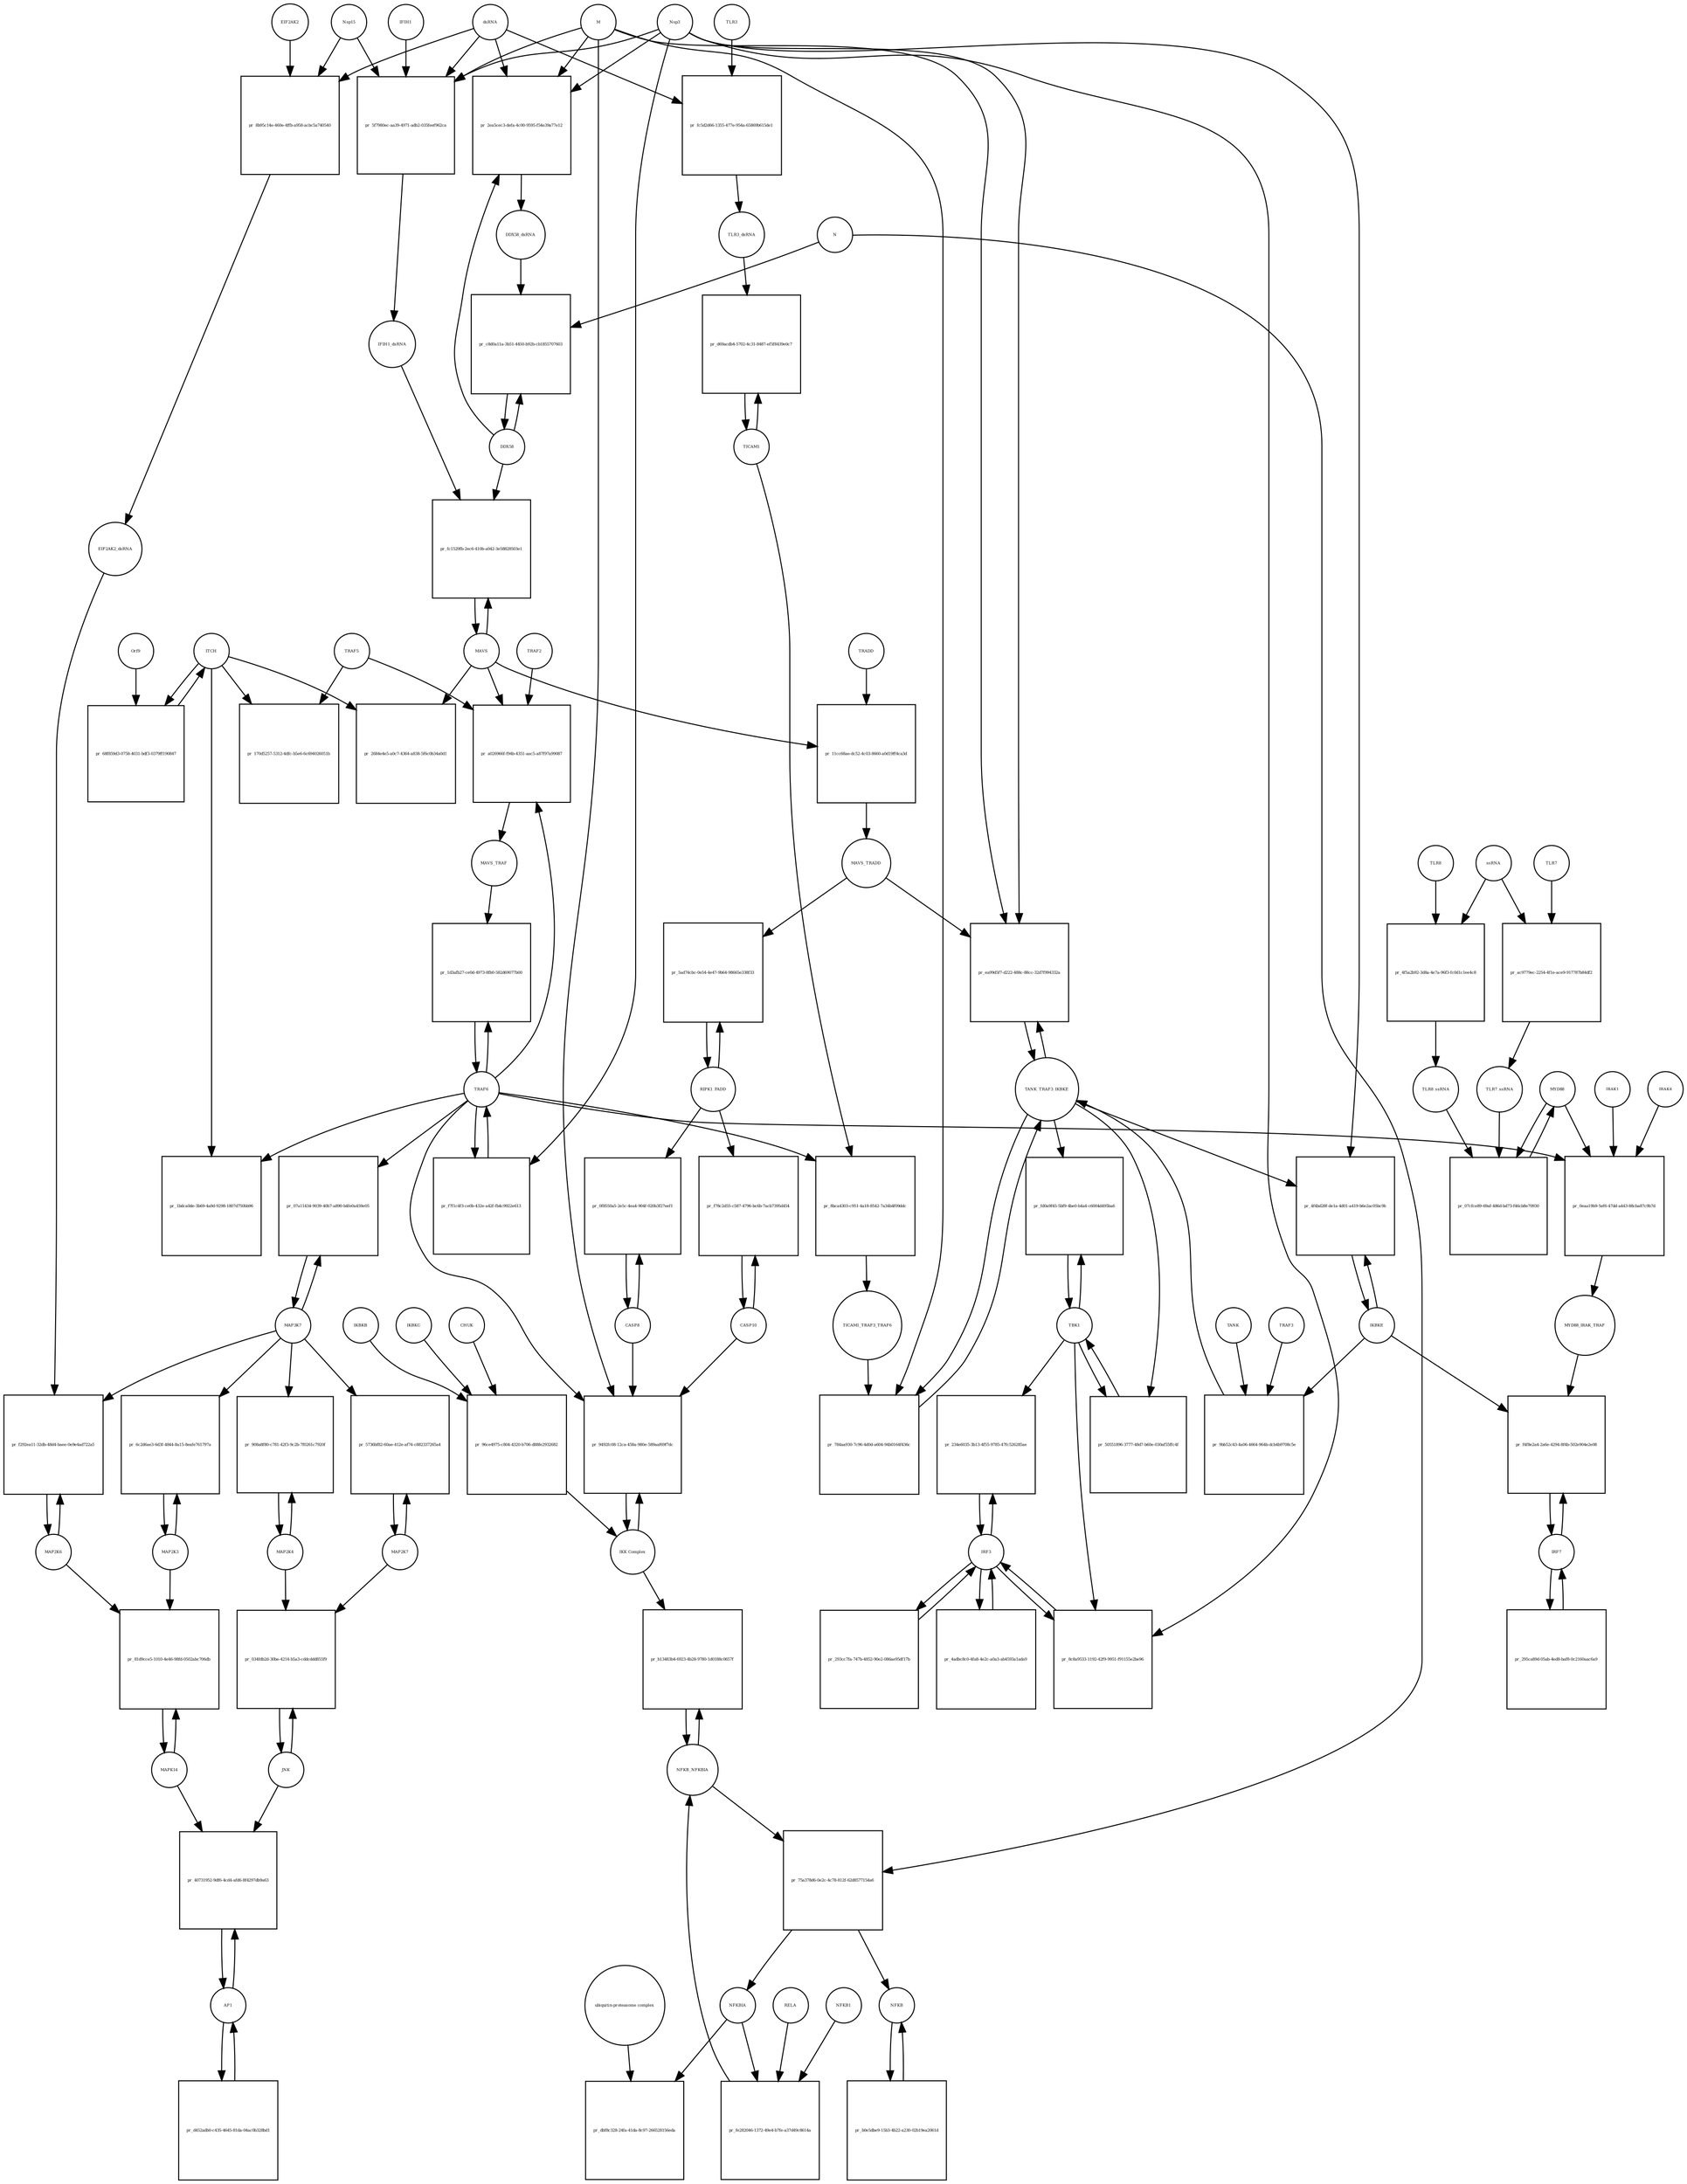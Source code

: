 strict digraph  {
dsRNA [annotation="", bipartite=0, cls="nucleic acid feature", fontsize=4, label=dsRNA, shape=circle];
"pr_2ea5cec3-defa-4c00-9595-f54e39a77e12" [annotation="", bipartite=1, cls=process, fontsize=4, label="pr_2ea5cec3-defa-4c00-9595-f54e39a77e12", shape=square];
DDX58_dsRNA [annotation="", bipartite=0, cls=complex, fontsize=4, label=DDX58_dsRNA, shape=circle];
M [annotation=urn_miriam_ncbiprotein_1796318601, bipartite=0, cls=macromolecule, fontsize=4, label=M, shape=circle];
Nsp3 [annotation=urn_miriam_ncbiprotein_1802476807, bipartite=0, cls=macromolecule, fontsize=4, label=Nsp3, shape=circle];
DDX58 [annotation=urn_miriam_hgnc_19102, bipartite=0, cls=macromolecule, fontsize=4, label=DDX58, shape=circle];
"pr_5f7980ec-aa39-4971-adb2-035feef962ca" [annotation="", bipartite=1, cls=process, fontsize=4, label="pr_5f7980ec-aa39-4971-adb2-035feef962ca", shape=square];
IFIH1_dsRNA [annotation="", bipartite=0, cls=complex, fontsize=4, label=IFIH1_dsRNA, shape=circle];
Nsp15 [annotation=urn_miriam_ncbiprotein_1802476818, bipartite=0, cls=macromolecule, fontsize=4, label=Nsp15, shape=circle];
IFIH1 [annotation=urn_miriam_hgnc_18873, bipartite=0, cls=macromolecule, fontsize=4, label=IFIH1, shape=circle];
"pr_c8d0a11a-3b51-4450-b92b-cb1855707603" [annotation="", bipartite=1, cls=process, fontsize=4, label="pr_c8d0a11a-3b51-4450-b92b-cb1855707603", shape=square];
N [annotation=urn_miriam_ncbiprotein_1798174255, bipartite=0, cls=macromolecule, fontsize=4, label=N, shape=circle];
MAVS [annotation=urn_miriam_hgnc_29233, bipartite=0, cls="macromolecule multimer", fontsize=4, label=MAVS, shape=circle];
"pr_fc1529fb-2ec6-410b-a042-3e58828503e1" [annotation="", bipartite=1, cls=process, fontsize=4, label="pr_fc1529fb-2ec6-410b-a042-3e58828503e1", shape=square];
NFKBIA [annotation=urn_miriam_hgnc_7797, bipartite=0, cls=macromolecule, fontsize=4, label=NFKBIA, shape=circle];
"pr_dbf8c328-24fa-41da-8c97-266528156eda" [annotation="", bipartite=1, cls=process, fontsize=4, label="pr_dbf8c328-24fa-41da-8c97-266528156eda", shape=square];
"ubiquitin-proteasome complex" [annotation="", bipartite=0, cls=complex, fontsize=4, label="ubiquitin-proteasome complex", shape=circle];
IRF3 [annotation=urn_miriam_hgnc_6118, bipartite=0, cls=macromolecule, fontsize=4, label=IRF3, shape=circle];
"pr_234e6035-3b13-4f55-9785-47fc526285ae" [annotation="", bipartite=1, cls=process, fontsize=4, label="pr_234e6035-3b13-4f55-9785-47fc526285ae", shape=square];
TBK1 [annotation="", bipartite=0, cls=macromolecule, fontsize=4, label=TBK1, shape=circle];
"pr_8c8a9533-1192-42f9-9951-f91155e2be96" [annotation="", bipartite=1, cls=process, fontsize=4, label="pr_8c8a9533-1192-42f9-9951-f91155e2be96", shape=square];
IRF7 [annotation=urn_miriam_hgnc_6122, bipartite=0, cls="macromolecule multimer", fontsize=4, label=IRF7, shape=circle];
"pr_f4f8e2a4-2a6e-4294-8f4b-502e904e2e08" [annotation="", bipartite=1, cls=process, fontsize=4, label="pr_f4f8e2a4-2a6e-4294-8f4b-502e904e2e08", shape=square];
IKBKE [annotation=urn_miriam_hgnc_14552, bipartite=0, cls=macromolecule, fontsize=4, label=IKBKE, shape=circle];
MYD88_IRAK_TRAF [annotation="", bipartite=0, cls=complex, fontsize=4, label=MYD88_IRAK_TRAF, shape=circle];
TRAF6 [annotation=urn_miriam_hgnc_12036, bipartite=0, cls=macromolecule, fontsize=4, label=TRAF6, shape=circle];
"pr_1d3afb27-ce0d-4973-8fb0-582d69077b00" [annotation="", bipartite=1, cls=process, fontsize=4, label="pr_1d3afb27-ce0d-4973-8fb0-582d69077b00", shape=square];
MAVS_TRAF [annotation="", bipartite=0, cls=complex, fontsize=4, label=MAVS_TRAF, shape=circle];
"pr_2684e4e5-a0c7-4364-a838-5f6c0b34a0d1" [annotation="", bipartite=1, cls=process, fontsize=4, label="pr_2684e4e5-a0c7-4364-a838-5f6c0b34a0d1", shape=square];
ITCH [annotation="", bipartite=0, cls=macromolecule, fontsize=4, label=ITCH, shape=circle];
TRAF5 [annotation=urn_miriam_hgnc_12035, bipartite=0, cls=macromolecule, fontsize=4, label=TRAF5, shape=circle];
"pr_170d5257-5312-4dfc-b5e6-6c694026051b" [annotation="", bipartite=1, cls=process, fontsize=4, label="pr_170d5257-5312-4dfc-b5e6-6c694026051b", shape=square];
"pr_1bdca0de-3b69-4a9d-9298-1807d750bb96" [annotation="", bipartite=1, cls=process, fontsize=4, label="pr_1bdca0de-3b69-4a9d-9298-1807d750bb96", shape=square];
TICAM1 [annotation=urn_miriam_hgnc_18348, bipartite=0, cls=macromolecule, fontsize=4, label=TICAM1, shape=circle];
"pr_d69acdb4-5702-4c31-8487-ef5f8439e0c7" [annotation="", bipartite=1, cls=process, fontsize=4, label="pr_d69acdb4-5702-4c31-8487-ef5f8439e0c7", shape=square];
TLR3_dsRNA [annotation="", bipartite=0, cls=complex, fontsize=4, label=TLR3_dsRNA, shape=circle];
TLR3 [annotation=urn_miriam_hgnc_11849, bipartite=0, cls="macromolecule multimer", fontsize=4, label=TLR3, shape=circle];
"pr_fc5d2d66-1355-477e-954a-65869b615de1" [annotation="", bipartite=1, cls=process, fontsize=4, label="pr_fc5d2d66-1355-477e-954a-65869b615de1", shape=square];
"pr_8bca4303-c951-4a18-8542-7a34b4f09ddc" [annotation="", bipartite=1, cls=process, fontsize=4, label="pr_8bca4303-c951-4a18-8542-7a34b4f09ddc", shape=square];
TICAM1_TRAF3_TRAF6 [annotation="", bipartite=0, cls=complex, fontsize=4, label=TICAM1_TRAF3_TRAF6, shape=circle];
TANK_TRAF3_IKBKE [annotation="", bipartite=0, cls=complex, fontsize=4, label=TANK_TRAF3_IKBKE, shape=circle];
"pr_784aa930-7c96-4d0d-a604-94b0164f436c" [annotation="", bipartite=1, cls=process, fontsize=4, label="pr_784aa930-7c96-4d0d-a604-94b0164f436c", shape=square];
"pr_fd0a9f45-5bf9-4be0-b4a4-c6004d495ba6" [annotation="", bipartite=1, cls=process, fontsize=4, label="pr_fd0a9f45-5bf9-4be0-b4a4-c6004d495ba6", shape=square];
"pr_4f4bd28f-de1a-4d01-a419-b6e2ac05bc9b" [annotation="", bipartite=1, cls=process, fontsize=4, label="pr_4f4bd28f-de1a-4d01-a419-b6e2ac05bc9b", shape=square];
MYD88 [annotation="", bipartite=0, cls=macromolecule, fontsize=4, label=MYD88, shape=circle];
"pr_0eaa19b9-5ef6-47dd-a443-88cba87c9b7d" [annotation="", bipartite=1, cls=process, fontsize=4, label="pr_0eaa19b9-5ef6-47dd-a443-88cba87c9b7d", shape=square];
IRAK1 [annotation=urn_miriam_hgnc_6112, bipartite=0, cls=macromolecule, fontsize=4, label=IRAK1, shape=circle];
IRAK4 [annotation=urn_miriam_hgnc_17967, bipartite=0, cls=macromolecule, fontsize=4, label=IRAK4, shape=circle];
TLR7 [annotation=urn_miriam_hgnc_15631, bipartite=0, cls=macromolecule, fontsize=4, label=TLR7, shape=circle];
"pr_ac9779ec-2254-4f1e-ace9-917787b84df2" [annotation="", bipartite=1, cls=process, fontsize=4, label="pr_ac9779ec-2254-4f1e-ace9-917787b84df2", shape=square];
TLR7_ssRNA [annotation="", bipartite=0, cls=complex, fontsize=4, label=TLR7_ssRNA, shape=circle];
ssRNA [annotation="", bipartite=0, cls="nucleic acid feature", fontsize=4, label=ssRNA, shape=circle];
TLR8 [annotation=urn_miriam_hgnc_15632, bipartite=0, cls=macromolecule, fontsize=4, label=TLR8, shape=circle];
"pr_4f5a2b92-3d8a-4e7a-96f3-fc0d1c1ee4c8" [annotation="", bipartite=1, cls=process, fontsize=4, label="pr_4f5a2b92-3d8a-4e7a-96f3-fc0d1c1ee4c8", shape=square];
TLR8_ssRNA [annotation="", bipartite=0, cls=complex, fontsize=4, label=TLR8_ssRNA, shape=circle];
"pr_07cfce89-69af-486d-bd73-f46cb8e70930" [annotation="", bipartite=1, cls=process, fontsize=4, label="pr_07cfce89-69af-486d-bd73-f46cb8e70930", shape=square];
MAP3K7 [annotation="", bipartite=0, cls=macromolecule, fontsize=4, label=MAP3K7, shape=circle];
"pr_07a11434-9039-40b7-a890-b4fe0a459e05" [annotation="", bipartite=1, cls=process, fontsize=4, label="pr_07a11434-9039-40b7-a890-b4fe0a459e05", shape=square];
TRAF2 [annotation=urn_miriam_hgnc_12032, bipartite=0, cls=macromolecule, fontsize=4, label=TRAF2, shape=circle];
"pr_a026966f-f94b-4351-aac5-a87f97a99087" [annotation="", bipartite=1, cls=process, fontsize=4, label="pr_a026966f-f94b-4351-aac5-a87f97a99087", shape=square];
"pr_68f859d3-0758-4031-bdf3-0379ff190847" [annotation="", bipartite=1, cls=process, fontsize=4, label="pr_68f859d3-0758-4031-bdf3-0379ff190847", shape=square];
Orf9 [annotation=urn_miriam_uniprot_P59636, bipartite=0, cls=macromolecule, fontsize=4, label=Orf9, shape=circle];
"pr_11cc68ae-dc52-4c03-8660-a0d19ff4ca3d" [annotation="", bipartite=1, cls=process, fontsize=4, label="pr_11cc68ae-dc52-4c03-8660-a0d19ff4ca3d", shape=square];
MAVS_TRADD [annotation="", bipartite=0, cls=complex, fontsize=4, label=MAVS_TRADD, shape=circle];
TRADD [annotation=urn_miriam_hgnc_12030, bipartite=0, cls=macromolecule, fontsize=4, label=TRADD, shape=circle];
"pr_f7f1c4f3-ce0b-432e-a42f-fb4c9922e613" [annotation="", bipartite=1, cls=process, fontsize=4, label="pr_f7f1c4f3-ce0b-432e-a42f-fb4c9922e613", shape=square];
AP1 [annotation="", bipartite=0, cls=complex, fontsize=4, label=AP1, shape=circle];
"pr_40731952-9df6-4cd4-afd6-8f4297db9a63" [annotation="", bipartite=1, cls=process, fontsize=4, label="pr_40731952-9df6-4cd4-afd6-8f4297db9a63", shape=square];
MAPK14 [annotation="", bipartite=0, cls=macromolecule, fontsize=4, label=MAPK14, shape=circle];
JNK [annotation="", bipartite=0, cls=complex, fontsize=4, label=JNK, shape=circle];
"pr_034fdb2d-30be-4214-b5a3-cddcddd855f9" [annotation="", bipartite=1, cls=process, fontsize=4, label="pr_034fdb2d-30be-4214-b5a3-cddcddd855f9", shape=square];
MAP2K7 [annotation="", bipartite=0, cls=macromolecule, fontsize=4, label=MAP2K7, shape=circle];
MAP2K4 [annotation="", bipartite=0, cls=macromolecule, fontsize=4, label=MAP2K4, shape=circle];
"pr_908a8f80-c781-42f3-9c2b-7f0261c7920f" [annotation="", bipartite=1, cls=process, fontsize=4, label="pr_908a8f80-c781-42f3-9c2b-7f0261c7920f", shape=square];
"pr_5736bf82-60ae-412e-af74-c882337265a4" [annotation="", bipartite=1, cls=process, fontsize=4, label="pr_5736bf82-60ae-412e-af74-c882337265a4", shape=square];
MAP2K3 [annotation="", bipartite=0, cls=macromolecule, fontsize=4, label=MAP2K3, shape=circle];
"pr_6c2d6ae3-6d3f-4844-8a15-8eafe761797a" [annotation="", bipartite=1, cls=process, fontsize=4, label="pr_6c2d6ae3-6d3f-4844-8a15-8eafe761797a", shape=square];
MAP2K6 [annotation="", bipartite=0, cls=macromolecule, fontsize=4, label=MAP2K6, shape=circle];
"pr_f292ea11-32db-48d4-baee-0e9e4ad722a5" [annotation="", bipartite=1, cls=process, fontsize=4, label="pr_f292ea11-32db-48d4-baee-0e9e4ad722a5", shape=square];
EIF2AK2_dsRNA [annotation="", bipartite=0, cls=complex, fontsize=4, label=EIF2AK2_dsRNA, shape=circle];
"pr_8b95c14e-460e-4ffb-a958-acbc5a740540" [annotation="", bipartite=1, cls=process, fontsize=4, label="pr_8b95c14e-460e-4ffb-a958-acbc5a740540", shape=square];
EIF2AK2 [annotation=urn_miriam_hgnc_9437, bipartite=0, cls=macromolecule, fontsize=4, label=EIF2AK2, shape=circle];
RIPK1_FADD [annotation="", bipartite=0, cls=complex, fontsize=4, label=RIPK1_FADD, shape=circle];
"pr_5ad74cbc-0e54-4e47-9b64-98665e338f33" [annotation="", bipartite=1, cls=process, fontsize=4, label="pr_5ad74cbc-0e54-4e47-9b64-98665e338f33", shape=square];
CASP8 [annotation="", bipartite=0, cls=macromolecule, fontsize=4, label=CASP8, shape=circle];
"pr_0f8550a5-2e5c-4ea4-904f-020b3f27eef1" [annotation="", bipartite=1, cls=process, fontsize=4, label="pr_0f8550a5-2e5c-4ea4-904f-020b3f27eef1", shape=square];
CASP10 [annotation="", bipartite=0, cls=macromolecule, fontsize=4, label=CASP10, shape=circle];
"pr_f78c2d55-c587-4796-bc6b-7acb7395d454" [annotation="", bipartite=1, cls=process, fontsize=4, label="pr_f78c2d55-c587-4796-bc6b-7acb7395d454", shape=square];
NFKB_NFKBIA [annotation="", bipartite=0, cls=complex, fontsize=4, label=NFKB_NFKBIA, shape=circle];
"pr_b13483b4-6923-4b28-9780-1d0188c0657f" [annotation="", bipartite=1, cls=process, fontsize=4, label="pr_b13483b4-6923-4b28-9780-1d0188c0657f", shape=square];
"IKK Complex" [annotation="", bipartite=0, cls=complex, fontsize=4, label="IKK Complex", shape=circle];
"pr_75a378d6-0e2c-4c78-812f-62d8577154a6" [annotation="", bipartite=1, cls=process, fontsize=4, label="pr_75a378d6-0e2c-4c78-812f-62d8577154a6", shape=square];
NFKB [annotation="", bipartite=0, cls=complex, fontsize=4, label=NFKB, shape=circle];
"pr_9492fc08-12ca-458a-980e-589aaf69f7dc" [annotation="", bipartite=1, cls=process, fontsize=4, label="pr_9492fc08-12ca-458a-980e-589aaf69f7dc", shape=square];
"pr_fe282046-1372-49e4-b7fe-a37d49c8614a" [annotation="", bipartite=1, cls=process, fontsize=4, label="pr_fe282046-1372-49e4-b7fe-a37d49c8614a", shape=square];
RELA [annotation="", bipartite=0, cls=macromolecule, fontsize=4, label=RELA, shape=circle];
NFKB1 [annotation="", bipartite=0, cls=macromolecule, fontsize=4, label=NFKB1, shape=circle];
IKBKG [annotation="", bipartite=0, cls=macromolecule, fontsize=4, label=IKBKG, shape=circle];
"pr_96ce4975-c804-4320-b706-d88fe2932682" [annotation="", bipartite=1, cls=process, fontsize=4, label="pr_96ce4975-c804-4320-b706-d88fe2932682", shape=square];
CHUK [annotation="", bipartite=0, cls=macromolecule, fontsize=4, label=CHUK, shape=circle];
IKBKB [annotation="", bipartite=0, cls=macromolecule, fontsize=4, label=IKBKB, shape=circle];
"pr_ea99d5f7-d222-488c-88cc-32d7f994332a" [annotation="", bipartite=1, cls=process, fontsize=4, label="pr_ea99d5f7-d222-488c-88cc-32d7f994332a", shape=square];
"pr_50551896-3777-48d7-b60e-030af55ffc4f" [annotation="", bipartite=1, cls=process, fontsize=4, label="pr_50551896-3777-48d7-b60e-030af55ffc4f", shape=square];
"pr_81d9cce5-1010-4e46-98fd-0502abc706db" [annotation="", bipartite=1, cls=process, fontsize=4, label="pr_81d9cce5-1010-4e46-98fd-0502abc706db", shape=square];
TRAF3 [annotation="", bipartite=0, cls=macromolecule, fontsize=4, label=TRAF3, shape=circle];
"pr_9bb52c43-4a06-4664-964b-dcb4b9708c5e" [annotation="", bipartite=1, cls=process, fontsize=4, label="pr_9bb52c43-4a06-4664-964b-dcb4b9708c5e", shape=square];
TANK [annotation="", bipartite=0, cls=macromolecule, fontsize=4, label=TANK, shape=circle];
"pr_d452adb0-c435-4645-81da-04ac0b328bd1" [annotation="", bipartite=1, cls=process, fontsize=4, label="pr_d452adb0-c435-4645-81da-04ac0b328bd1", shape=square];
"pr_295ca89d-05ab-4ed8-baf8-0c2160aac6a9" [annotation="", bipartite=1, cls=process, fontsize=4, label="pr_295ca89d-05ab-4ed8-baf8-0c2160aac6a9", shape=square];
"pr_293cc7fa-747b-4852-90e2-086ae95df17b" [annotation="", bipartite=1, cls=process, fontsize=4, label="pr_293cc7fa-747b-4852-90e2-086ae95df17b", shape=square];
"pr_b0e5dbe9-15b3-4b22-a230-02b19ea2061d" [annotation="", bipartite=1, cls=process, fontsize=4, label="pr_b0e5dbe9-15b3-4b22-a230-02b19ea2061d", shape=square];
"pr_4adbc8c0-4fa8-4e2c-a0a3-ab4593a1ada9" [annotation="", bipartite=1, cls=process, fontsize=4, label="pr_4adbc8c0-4fa8-4e2c-a0a3-ab4593a1ada9", shape=square];
dsRNA -> "pr_2ea5cec3-defa-4c00-9595-f54e39a77e12"  [annotation="", interaction_type=consumption];
dsRNA -> "pr_5f7980ec-aa39-4971-adb2-035feef962ca"  [annotation="", interaction_type=consumption];
dsRNA -> "pr_fc5d2d66-1355-477e-954a-65869b615de1"  [annotation="", interaction_type=consumption];
dsRNA -> "pr_8b95c14e-460e-4ffb-a958-acbc5a740540"  [annotation="", interaction_type=consumption];
"pr_2ea5cec3-defa-4c00-9595-f54e39a77e12" -> DDX58_dsRNA  [annotation="", interaction_type=production];
DDX58_dsRNA -> "pr_c8d0a11a-3b51-4450-b92b-cb1855707603"  [annotation="urn_miriam_pubmed_25581309|urn_miriam_pubmed_28148787|urn_miriam_taxonomy_694009", interaction_type=catalysis];
M -> "pr_2ea5cec3-defa-4c00-9595-f54e39a77e12"  [annotation="urn_miriam_pubmed_20303872|urn_miriam_pubmed_19380580|urn_miriam_pubmed_31226023|urn_miriam_taxonomy_694009", interaction_type=inhibition];
M -> "pr_5f7980ec-aa39-4971-adb2-035feef962ca"  [annotation="urn_miriam_pubmed_28484023|urn_miriam_pubmed_19380580|urn_miriam_pubmed_31226023|urn_miriam_taxonomy_694009", interaction_type=inhibition];
M -> "pr_784aa930-7c96-4d0d-a604-94b0164f436c"  [annotation="urn_miriam_pubmed_19380580|urn_miriam_pubmed_19366914|urn_miriam_taxonomy_694009", interaction_type=inhibition];
M -> "pr_9492fc08-12ca-458a-980e-589aaf69f7dc"  [annotation="urn_miriam_pubmed_19366914|urn_miriam_pubmed_20303872|urn_miriam_pubmed_17705188|urn_miriam_pubmed_694009", interaction_type=inhibition];
M -> "pr_ea99d5f7-d222-488c-88cc-32d7f994332a"  [annotation="urn_miriam_pubmed_19366914|urn_miriam_pubmed_27164085|urn_miriam_pubmed_19380580|urn_miriam_taxonomy_694009", interaction_type=inhibition];
Nsp3 -> "pr_2ea5cec3-defa-4c00-9595-f54e39a77e12"  [annotation="urn_miriam_pubmed_20303872|urn_miriam_pubmed_19380580|urn_miriam_pubmed_31226023|urn_miriam_taxonomy_694009", interaction_type=inhibition];
Nsp3 -> "pr_5f7980ec-aa39-4971-adb2-035feef962ca"  [annotation="urn_miriam_pubmed_28484023|urn_miriam_pubmed_19380580|urn_miriam_pubmed_31226023|urn_miriam_taxonomy_694009", interaction_type=inhibition];
Nsp3 -> "pr_8c8a9533-1192-42f9-9951-f91155e2be96"  [annotation="urn_miriam_pubmed_17761676|urn_miriam_pubmed_31226023|urn_miriam_taxonomy_694009", interaction_type=inhibition];
Nsp3 -> "pr_4f4bd28f-de1a-4d01-a419-b6e2ac05bc9b"  [annotation="urn_miriam_pubmed_20303872|urn_miriam_pubmed_31226023|urn_miriam_taxonomy_694009", interaction_type=inhibition];
Nsp3 -> "pr_f7f1c4f3-ce0b-432e-a42f-fb4c9922e613"  [annotation="urn_miriam_pubmed_27164085|urn_miriam_taxonomy_694009", interaction_type=catalysis];
Nsp3 -> "pr_ea99d5f7-d222-488c-88cc-32d7f994332a"  [annotation="urn_miriam_pubmed_19366914|urn_miriam_pubmed_27164085|urn_miriam_pubmed_19380580|urn_miriam_taxonomy_694009", interaction_type=inhibition];
DDX58 -> "pr_2ea5cec3-defa-4c00-9595-f54e39a77e12"  [annotation="", interaction_type=consumption];
DDX58 -> "pr_c8d0a11a-3b51-4450-b92b-cb1855707603"  [annotation="", interaction_type=consumption];
DDX58 -> "pr_fc1529fb-2ec6-410b-a042-3e58828503e1"  [annotation=urn_miriam_pubmed_25581309, interaction_type=catalysis];
"pr_5f7980ec-aa39-4971-adb2-035feef962ca" -> IFIH1_dsRNA  [annotation="", interaction_type=production];
IFIH1_dsRNA -> "pr_fc1529fb-2ec6-410b-a042-3e58828503e1"  [annotation=urn_miriam_pubmed_25581309, interaction_type=catalysis];
Nsp15 -> "pr_5f7980ec-aa39-4971-adb2-035feef962ca"  [annotation="urn_miriam_pubmed_28484023|urn_miriam_pubmed_19380580|urn_miriam_pubmed_31226023|urn_miriam_taxonomy_694009", interaction_type=inhibition];
Nsp15 -> "pr_8b95c14e-460e-4ffb-a958-acbc5a740540"  [annotation="urn_miriam_pubmed_28484023|urn_miriam_pubmed_19366914|urn_miriam_taxonomy_694009", interaction_type=inhibition];
IFIH1 -> "pr_5f7980ec-aa39-4971-adb2-035feef962ca"  [annotation="", interaction_type=consumption];
"pr_c8d0a11a-3b51-4450-b92b-cb1855707603" -> DDX58  [annotation="", interaction_type=production];
N -> "pr_c8d0a11a-3b51-4450-b92b-cb1855707603"  [annotation="urn_miriam_pubmed_25581309|urn_miriam_pubmed_28148787|urn_miriam_taxonomy_694009", interaction_type=inhibition];
N -> "pr_75a378d6-0e2c-4c78-812f-62d8577154a6"  [annotation="urn_miriam_pubmed_16143815|urn_miriam_taxonomy_694009", interaction_type=stimulation];
MAVS -> "pr_fc1529fb-2ec6-410b-a042-3e58828503e1"  [annotation="", interaction_type=consumption];
MAVS -> "pr_2684e4e5-a0c7-4364-a838-5f6c0b34a0d1"  [annotation="", interaction_type=consumption];
MAVS -> "pr_a026966f-f94b-4351-aac5-a87f97a99087"  [annotation="", interaction_type=consumption];
MAVS -> "pr_11cc68ae-dc52-4c03-8660-a0d19ff4ca3d"  [annotation="", interaction_type=consumption];
"pr_fc1529fb-2ec6-410b-a042-3e58828503e1" -> MAVS  [annotation="", interaction_type=production];
NFKBIA -> "pr_dbf8c328-24fa-41da-8c97-266528156eda"  [annotation="", interaction_type=consumption];
NFKBIA -> "pr_fe282046-1372-49e4-b7fe-a37d49c8614a"  [annotation="", interaction_type=consumption];
"ubiquitin-proteasome complex" -> "pr_dbf8c328-24fa-41da-8c97-266528156eda"  [annotation=urn_miriam_pubmed_20303872, interaction_type=catalysis];
IRF3 -> "pr_234e6035-3b13-4f55-9785-47fc526285ae"  [annotation="", interaction_type=consumption];
IRF3 -> "pr_8c8a9533-1192-42f9-9951-f91155e2be96"  [annotation="", interaction_type=consumption];
IRF3 -> "pr_293cc7fa-747b-4852-90e2-086ae95df17b"  [annotation="", interaction_type=consumption];
IRF3 -> "pr_4adbc8c0-4fa8-4e2c-a0a3-ab4593a1ada9"  [annotation="", interaction_type=consumption];
"pr_234e6035-3b13-4f55-9785-47fc526285ae" -> IRF3  [annotation="", interaction_type=production];
TBK1 -> "pr_234e6035-3b13-4f55-9785-47fc526285ae"  [annotation=urn_miriam_pubmed_25581309, interaction_type=catalysis];
TBK1 -> "pr_8c8a9533-1192-42f9-9951-f91155e2be96"  [annotation="urn_miriam_pubmed_17761676|urn_miriam_pubmed_31226023|urn_miriam_taxonomy_694009", interaction_type=catalysis];
TBK1 -> "pr_fd0a9f45-5bf9-4be0-b4a4-c6004d495ba6"  [annotation="", interaction_type=consumption];
TBK1 -> "pr_50551896-3777-48d7-b60e-030af55ffc4f"  [annotation="", interaction_type=consumption];
"pr_8c8a9533-1192-42f9-9951-f91155e2be96" -> IRF3  [annotation="", interaction_type=production];
IRF7 -> "pr_f4f8e2a4-2a6e-4294-8f4b-502e904e2e08"  [annotation="", interaction_type=consumption];
IRF7 -> "pr_295ca89d-05ab-4ed8-baf8-0c2160aac6a9"  [annotation="", interaction_type=consumption];
"pr_f4f8e2a4-2a6e-4294-8f4b-502e904e2e08" -> IRF7  [annotation="", interaction_type=production];
IKBKE -> "pr_f4f8e2a4-2a6e-4294-8f4b-502e904e2e08"  [annotation=urn_miriam_pubmed_20303872, interaction_type=catalysis];
IKBKE -> "pr_4f4bd28f-de1a-4d01-a419-b6e2ac05bc9b"  [annotation="", interaction_type=consumption];
IKBKE -> "pr_9bb52c43-4a06-4664-964b-dcb4b9708c5e"  [annotation="", interaction_type=consumption];
MYD88_IRAK_TRAF -> "pr_f4f8e2a4-2a6e-4294-8f4b-502e904e2e08"  [annotation=urn_miriam_pubmed_20303872, interaction_type=catalysis];
TRAF6 -> "pr_1d3afb27-ce0d-4973-8fb0-582d69077b00"  [annotation="", interaction_type=consumption];
TRAF6 -> "pr_1bdca0de-3b69-4a9d-9298-1807d750bb96"  [annotation="", interaction_type=consumption];
TRAF6 -> "pr_8bca4303-c951-4a18-8542-7a34b4f09ddc"  [annotation="", interaction_type=consumption];
TRAF6 -> "pr_0eaa19b9-5ef6-47dd-a443-88cba87c9b7d"  [annotation="", interaction_type=consumption];
TRAF6 -> "pr_07a11434-9039-40b7-a890-b4fe0a459e05"  [annotation=urn_miriam_pubmed_19366914, interaction_type=stimulation];
TRAF6 -> "pr_a026966f-f94b-4351-aac5-a87f97a99087"  [annotation="", interaction_type=consumption];
TRAF6 -> "pr_f7f1c4f3-ce0b-432e-a42f-fb4c9922e613"  [annotation="", interaction_type=consumption];
TRAF6 -> "pr_9492fc08-12ca-458a-980e-589aaf69f7dc"  [annotation="urn_miriam_pubmed_19366914|urn_miriam_pubmed_20303872|urn_miriam_pubmed_17705188|urn_miriam_pubmed_694009", interaction_type=stimulation];
"pr_1d3afb27-ce0d-4973-8fb0-582d69077b00" -> TRAF6  [annotation="", interaction_type=production];
MAVS_TRAF -> "pr_1d3afb27-ce0d-4973-8fb0-582d69077b00"  [annotation=urn_miriam_pubmed_19366914, interaction_type=catalysis];
ITCH -> "pr_2684e4e5-a0c7-4364-a838-5f6c0b34a0d1"  [annotation=urn_miriam_pubmed_25135833, interaction_type=catalysis];
ITCH -> "pr_170d5257-5312-4dfc-b5e6-6c694026051b"  [annotation=urn_miriam_pubmed_25135833, interaction_type=catalysis];
ITCH -> "pr_1bdca0de-3b69-4a9d-9298-1807d750bb96"  [annotation=urn_miriam_pubmed_25135833, interaction_type=catalysis];
ITCH -> "pr_68f859d3-0758-4031-bdf3-0379ff190847"  [annotation="", interaction_type=consumption];
TRAF5 -> "pr_170d5257-5312-4dfc-b5e6-6c694026051b"  [annotation="", interaction_type=consumption];
TRAF5 -> "pr_a026966f-f94b-4351-aac5-a87f97a99087"  [annotation="", interaction_type=consumption];
TICAM1 -> "pr_d69acdb4-5702-4c31-8487-ef5f8439e0c7"  [annotation="", interaction_type=consumption];
TICAM1 -> "pr_8bca4303-c951-4a18-8542-7a34b4f09ddc"  [annotation="", interaction_type=consumption];
"pr_d69acdb4-5702-4c31-8487-ef5f8439e0c7" -> TICAM1  [annotation="", interaction_type=production];
TLR3_dsRNA -> "pr_d69acdb4-5702-4c31-8487-ef5f8439e0c7"  [annotation=urn_miriam_pubmed_20303872, interaction_type=stimulation];
TLR3 -> "pr_fc5d2d66-1355-477e-954a-65869b615de1"  [annotation="", interaction_type=consumption];
"pr_fc5d2d66-1355-477e-954a-65869b615de1" -> TLR3_dsRNA  [annotation="", interaction_type=production];
"pr_8bca4303-c951-4a18-8542-7a34b4f09ddc" -> TICAM1_TRAF3_TRAF6  [annotation="", interaction_type=production];
TICAM1_TRAF3_TRAF6 -> "pr_784aa930-7c96-4d0d-a604-94b0164f436c"  [annotation="urn_miriam_pubmed_19380580|urn_miriam_pubmed_19366914|urn_miriam_taxonomy_694009", interaction_type=stimulation];
TANK_TRAF3_IKBKE -> "pr_784aa930-7c96-4d0d-a604-94b0164f436c"  [annotation="", interaction_type=consumption];
TANK_TRAF3_IKBKE -> "pr_fd0a9f45-5bf9-4be0-b4a4-c6004d495ba6"  [annotation=urn_miriam_pubmed_20303872, interaction_type=stimulation];
TANK_TRAF3_IKBKE -> "pr_4f4bd28f-de1a-4d01-a419-b6e2ac05bc9b"  [annotation="urn_miriam_pubmed_20303872|urn_miriam_pubmed_31226023|urn_miriam_taxonomy_694009", interaction_type=stimulation];
TANK_TRAF3_IKBKE -> "pr_ea99d5f7-d222-488c-88cc-32d7f994332a"  [annotation="", interaction_type=consumption];
TANK_TRAF3_IKBKE -> "pr_50551896-3777-48d7-b60e-030af55ffc4f"  [annotation=urn_miriam_pubmed_19366914, interaction_type=stimulation];
"pr_784aa930-7c96-4d0d-a604-94b0164f436c" -> TANK_TRAF3_IKBKE  [annotation="", interaction_type=production];
"pr_fd0a9f45-5bf9-4be0-b4a4-c6004d495ba6" -> TBK1  [annotation="", interaction_type=production];
"pr_4f4bd28f-de1a-4d01-a419-b6e2ac05bc9b" -> IKBKE  [annotation="", interaction_type=production];
MYD88 -> "pr_0eaa19b9-5ef6-47dd-a443-88cba87c9b7d"  [annotation="", interaction_type=consumption];
MYD88 -> "pr_07cfce89-69af-486d-bd73-f46cb8e70930"  [annotation="", interaction_type=consumption];
"pr_0eaa19b9-5ef6-47dd-a443-88cba87c9b7d" -> MYD88_IRAK_TRAF  [annotation="", interaction_type=production];
IRAK1 -> "pr_0eaa19b9-5ef6-47dd-a443-88cba87c9b7d"  [annotation="", interaction_type=consumption];
IRAK4 -> "pr_0eaa19b9-5ef6-47dd-a443-88cba87c9b7d"  [annotation="", interaction_type=consumption];
TLR7 -> "pr_ac9779ec-2254-4f1e-ace9-917787b84df2"  [annotation="", interaction_type=consumption];
"pr_ac9779ec-2254-4f1e-ace9-917787b84df2" -> TLR7_ssRNA  [annotation="", interaction_type=production];
TLR7_ssRNA -> "pr_07cfce89-69af-486d-bd73-f46cb8e70930"  [annotation=urn_miriam_pubmed_19366914, interaction_type=stimulation];
ssRNA -> "pr_ac9779ec-2254-4f1e-ace9-917787b84df2"  [annotation="", interaction_type=consumption];
ssRNA -> "pr_4f5a2b92-3d8a-4e7a-96f3-fc0d1c1ee4c8"  [annotation="", interaction_type=consumption];
TLR8 -> "pr_4f5a2b92-3d8a-4e7a-96f3-fc0d1c1ee4c8"  [annotation="", interaction_type=consumption];
"pr_4f5a2b92-3d8a-4e7a-96f3-fc0d1c1ee4c8" -> TLR8_ssRNA  [annotation="", interaction_type=production];
TLR8_ssRNA -> "pr_07cfce89-69af-486d-bd73-f46cb8e70930"  [annotation=urn_miriam_pubmed_19366914, interaction_type=stimulation];
"pr_07cfce89-69af-486d-bd73-f46cb8e70930" -> MYD88  [annotation="", interaction_type=production];
MAP3K7 -> "pr_07a11434-9039-40b7-a890-b4fe0a459e05"  [annotation="", interaction_type=consumption];
MAP3K7 -> "pr_908a8f80-c781-42f3-9c2b-7f0261c7920f"  [annotation=urn_miriam_pubmed_19366914, interaction_type=catalysis];
MAP3K7 -> "pr_5736bf82-60ae-412e-af74-c882337265a4"  [annotation=urn_miriam_pubmed_19366914, interaction_type=catalysis];
MAP3K7 -> "pr_6c2d6ae3-6d3f-4844-8a15-8eafe761797a"  [annotation=urn_miriam_pubmed_19366914, interaction_type=catalysis];
MAP3K7 -> "pr_f292ea11-32db-48d4-baee-0e9e4ad722a5"  [annotation=urn_miriam_pubmed_19366914, interaction_type=catalysis];
"pr_07a11434-9039-40b7-a890-b4fe0a459e05" -> MAP3K7  [annotation="", interaction_type=production];
TRAF2 -> "pr_a026966f-f94b-4351-aac5-a87f97a99087"  [annotation="", interaction_type=consumption];
"pr_a026966f-f94b-4351-aac5-a87f97a99087" -> MAVS_TRAF  [annotation="", interaction_type=production];
"pr_68f859d3-0758-4031-bdf3-0379ff190847" -> ITCH  [annotation="", interaction_type=production];
Orf9 -> "pr_68f859d3-0758-4031-bdf3-0379ff190847"  [annotation="urn_miriam_pubmed_25135833|urn_miriam_taxonomy_694009", interaction_type=stimulation];
"pr_11cc68ae-dc52-4c03-8660-a0d19ff4ca3d" -> MAVS_TRADD  [annotation="", interaction_type=production];
MAVS_TRADD -> "pr_5ad74cbc-0e54-4e47-9b64-98665e338f33"  [annotation=urn_miriam_pubmed_19366914, interaction_type=stimulation];
MAVS_TRADD -> "pr_ea99d5f7-d222-488c-88cc-32d7f994332a"  [annotation="urn_miriam_pubmed_19366914|urn_miriam_pubmed_27164085|urn_miriam_pubmed_19380580|urn_miriam_taxonomy_694009", interaction_type=stimulation];
TRADD -> "pr_11cc68ae-dc52-4c03-8660-a0d19ff4ca3d"  [annotation="", interaction_type=consumption];
"pr_f7f1c4f3-ce0b-432e-a42f-fb4c9922e613" -> TRAF6  [annotation="", interaction_type=production];
AP1 -> "pr_40731952-9df6-4cd4-afd6-8f4297db9a63"  [annotation="", interaction_type=consumption];
AP1 -> "pr_d452adb0-c435-4645-81da-04ac0b328bd1"  [annotation="", interaction_type=consumption];
"pr_40731952-9df6-4cd4-afd6-8f4297db9a63" -> AP1  [annotation="", interaction_type=production];
MAPK14 -> "pr_40731952-9df6-4cd4-afd6-8f4297db9a63"  [annotation=urn_miriam_pubmed_19366914, interaction_type=stimulation];
MAPK14 -> "pr_81d9cce5-1010-4e46-98fd-0502abc706db"  [annotation="", interaction_type=consumption];
JNK -> "pr_40731952-9df6-4cd4-afd6-8f4297db9a63"  [annotation=urn_miriam_pubmed_19366914, interaction_type=stimulation];
JNK -> "pr_034fdb2d-30be-4214-b5a3-cddcddd855f9"  [annotation="", interaction_type=consumption];
"pr_034fdb2d-30be-4214-b5a3-cddcddd855f9" -> JNK  [annotation="", interaction_type=production];
MAP2K7 -> "pr_034fdb2d-30be-4214-b5a3-cddcddd855f9"  [annotation=urn_miriam_pubmed_19366914, interaction_type=catalysis];
MAP2K7 -> "pr_5736bf82-60ae-412e-af74-c882337265a4"  [annotation="", interaction_type=consumption];
MAP2K4 -> "pr_034fdb2d-30be-4214-b5a3-cddcddd855f9"  [annotation=urn_miriam_pubmed_19366914, interaction_type=catalysis];
MAP2K4 -> "pr_908a8f80-c781-42f3-9c2b-7f0261c7920f"  [annotation="", interaction_type=consumption];
"pr_908a8f80-c781-42f3-9c2b-7f0261c7920f" -> MAP2K4  [annotation="", interaction_type=production];
"pr_5736bf82-60ae-412e-af74-c882337265a4" -> MAP2K7  [annotation="", interaction_type=production];
MAP2K3 -> "pr_6c2d6ae3-6d3f-4844-8a15-8eafe761797a"  [annotation="", interaction_type=consumption];
MAP2K3 -> "pr_81d9cce5-1010-4e46-98fd-0502abc706db"  [annotation=urn_miriam_pubmed_19366914, interaction_type=catalysis];
"pr_6c2d6ae3-6d3f-4844-8a15-8eafe761797a" -> MAP2K3  [annotation="", interaction_type=production];
MAP2K6 -> "pr_f292ea11-32db-48d4-baee-0e9e4ad722a5"  [annotation="", interaction_type=consumption];
MAP2K6 -> "pr_81d9cce5-1010-4e46-98fd-0502abc706db"  [annotation=urn_miriam_pubmed_19366914, interaction_type=catalysis];
"pr_f292ea11-32db-48d4-baee-0e9e4ad722a5" -> MAP2K6  [annotation="", interaction_type=production];
EIF2AK2_dsRNA -> "pr_f292ea11-32db-48d4-baee-0e9e4ad722a5"  [annotation=urn_miriam_pubmed_19366914, interaction_type=stimulation];
"pr_8b95c14e-460e-4ffb-a958-acbc5a740540" -> EIF2AK2_dsRNA  [annotation="", interaction_type=production];
EIF2AK2 -> "pr_8b95c14e-460e-4ffb-a958-acbc5a740540"  [annotation="", interaction_type=consumption];
RIPK1_FADD -> "pr_5ad74cbc-0e54-4e47-9b64-98665e338f33"  [annotation="", interaction_type=consumption];
RIPK1_FADD -> "pr_0f8550a5-2e5c-4ea4-904f-020b3f27eef1"  [annotation=urn_miriam_pubmed_19366914, interaction_type=stimulation];
RIPK1_FADD -> "pr_f78c2d55-c587-4796-bc6b-7acb7395d454"  [annotation=urn_miriam_pubmed_20303872, interaction_type=stimulation];
"pr_5ad74cbc-0e54-4e47-9b64-98665e338f33" -> RIPK1_FADD  [annotation="", interaction_type=production];
CASP8 -> "pr_0f8550a5-2e5c-4ea4-904f-020b3f27eef1"  [annotation="", interaction_type=consumption];
CASP8 -> "pr_9492fc08-12ca-458a-980e-589aaf69f7dc"  [annotation="urn_miriam_pubmed_19366914|urn_miriam_pubmed_20303872|urn_miriam_pubmed_17705188|urn_miriam_pubmed_694009", interaction_type=stimulation];
"pr_0f8550a5-2e5c-4ea4-904f-020b3f27eef1" -> CASP8  [annotation="", interaction_type=production];
CASP10 -> "pr_f78c2d55-c587-4796-bc6b-7acb7395d454"  [annotation="", interaction_type=consumption];
CASP10 -> "pr_9492fc08-12ca-458a-980e-589aaf69f7dc"  [annotation="urn_miriam_pubmed_19366914|urn_miriam_pubmed_20303872|urn_miriam_pubmed_17705188|urn_miriam_pubmed_694009", interaction_type=stimulation];
"pr_f78c2d55-c587-4796-bc6b-7acb7395d454" -> CASP10  [annotation="", interaction_type=production];
NFKB_NFKBIA -> "pr_b13483b4-6923-4b28-9780-1d0188c0657f"  [annotation="", interaction_type=consumption];
NFKB_NFKBIA -> "pr_75a378d6-0e2c-4c78-812f-62d8577154a6"  [annotation="", interaction_type=consumption];
"pr_b13483b4-6923-4b28-9780-1d0188c0657f" -> NFKB_NFKBIA  [annotation="", interaction_type=production];
"IKK Complex" -> "pr_b13483b4-6923-4b28-9780-1d0188c0657f"  [annotation=urn_miriam_pubmed_19366914, interaction_type=catalysis];
"IKK Complex" -> "pr_9492fc08-12ca-458a-980e-589aaf69f7dc"  [annotation="", interaction_type=consumption];
"pr_75a378d6-0e2c-4c78-812f-62d8577154a6" -> NFKB  [annotation="", interaction_type=production];
"pr_75a378d6-0e2c-4c78-812f-62d8577154a6" -> NFKBIA  [annotation="", interaction_type=production];
NFKB -> "pr_b0e5dbe9-15b3-4b22-a230-02b19ea2061d"  [annotation="", interaction_type=consumption];
"pr_9492fc08-12ca-458a-980e-589aaf69f7dc" -> "IKK Complex"  [annotation="", interaction_type=production];
"pr_fe282046-1372-49e4-b7fe-a37d49c8614a" -> NFKB_NFKBIA  [annotation="", interaction_type=production];
RELA -> "pr_fe282046-1372-49e4-b7fe-a37d49c8614a"  [annotation="", interaction_type=consumption];
NFKB1 -> "pr_fe282046-1372-49e4-b7fe-a37d49c8614a"  [annotation="", interaction_type=consumption];
IKBKG -> "pr_96ce4975-c804-4320-b706-d88fe2932682"  [annotation="", interaction_type=consumption];
"pr_96ce4975-c804-4320-b706-d88fe2932682" -> "IKK Complex"  [annotation="", interaction_type=production];
CHUK -> "pr_96ce4975-c804-4320-b706-d88fe2932682"  [annotation="", interaction_type=consumption];
IKBKB -> "pr_96ce4975-c804-4320-b706-d88fe2932682"  [annotation="", interaction_type=consumption];
"pr_ea99d5f7-d222-488c-88cc-32d7f994332a" -> TANK_TRAF3_IKBKE  [annotation="", interaction_type=production];
"pr_50551896-3777-48d7-b60e-030af55ffc4f" -> TBK1  [annotation="", interaction_type=production];
"pr_81d9cce5-1010-4e46-98fd-0502abc706db" -> MAPK14  [annotation="", interaction_type=production];
TRAF3 -> "pr_9bb52c43-4a06-4664-964b-dcb4b9708c5e"  [annotation="", interaction_type=consumption];
"pr_9bb52c43-4a06-4664-964b-dcb4b9708c5e" -> TANK_TRAF3_IKBKE  [annotation="", interaction_type=production];
TANK -> "pr_9bb52c43-4a06-4664-964b-dcb4b9708c5e"  [annotation="", interaction_type=consumption];
"pr_d452adb0-c435-4645-81da-04ac0b328bd1" -> AP1  [annotation="", interaction_type=production];
"pr_295ca89d-05ab-4ed8-baf8-0c2160aac6a9" -> IRF7  [annotation="", interaction_type=production];
"pr_293cc7fa-747b-4852-90e2-086ae95df17b" -> IRF3  [annotation="", interaction_type=production];
"pr_b0e5dbe9-15b3-4b22-a230-02b19ea2061d" -> NFKB  [annotation="", interaction_type=production];
"pr_4adbc8c0-4fa8-4e2c-a0a3-ab4593a1ada9" -> IRF3  [annotation="", interaction_type=production];
}
